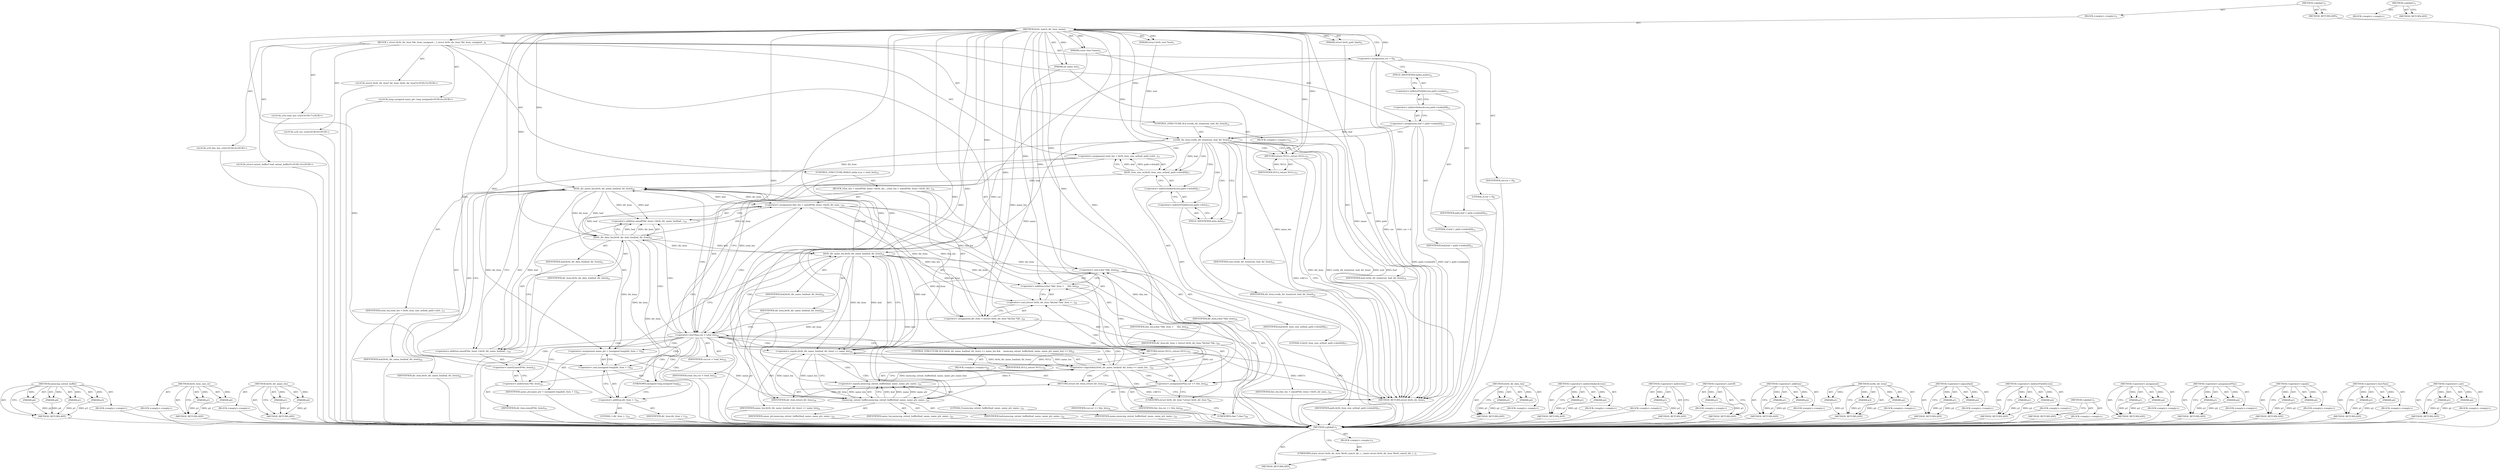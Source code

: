 digraph "&lt;global&gt;" {
vulnerable_205 [label=<(METHOD,memcmp_extent_buffer)>];
vulnerable_206 [label=<(PARAM,p1)>];
vulnerable_207 [label=<(PARAM,p2)>];
vulnerable_208 [label=<(PARAM,p3)>];
vulnerable_209 [label=<(PARAM,p4)>];
vulnerable_210 [label=<(BLOCK,&lt;empty&gt;,&lt;empty&gt;)>];
vulnerable_211 [label=<(METHOD_RETURN,ANY)>];
vulnerable_157 [label=<(METHOD,btrfs_item_size_nr)>];
vulnerable_158 [label=<(PARAM,p1)>];
vulnerable_159 [label=<(PARAM,p2)>];
vulnerable_160 [label=<(BLOCK,&lt;empty&gt;,&lt;empty&gt;)>];
vulnerable_161 [label=<(METHOD_RETURN,ANY)>];
vulnerable_180 [label=<(METHOD,btrfs_dir_name_len)>];
vulnerable_181 [label=<(PARAM,p1)>];
vulnerable_182 [label=<(PARAM,p2)>];
vulnerable_183 [label=<(BLOCK,&lt;empty&gt;,&lt;empty&gt;)>];
vulnerable_184 [label=<(METHOD_RETURN,ANY)>];
vulnerable_6 [label=<(METHOD,&lt;global&gt;)<SUB>1</SUB>>];
vulnerable_7 [label=<(BLOCK,&lt;empty&gt;,&lt;empty&gt;)<SUB>1</SUB>>];
vulnerable_8 [label=<(METHOD,btrfs_match_dir_item_name)<SUB>1</SUB>>];
vulnerable_9 [label=<(PARAM,struct btrfs_root *root)<SUB>1</SUB>>];
vulnerable_10 [label=<(PARAM,struct btrfs_path *path)<SUB>2</SUB>>];
vulnerable_11 [label=<(PARAM,const char *name)<SUB>3</SUB>>];
vulnerable_12 [label=<(PARAM,int name_len)<SUB>3</SUB>>];
vulnerable_13 [label=<(BLOCK,{
 	struct btrfs_dir_item *dir_item;
 	unsigned...,{
 	struct btrfs_dir_item *dir_item;
 	unsigned...)<SUB>4</SUB>>];
vulnerable_14 [label="<(LOCAL,struct btrfs_dir_item* dir_item: btrfs_dir_item*)<SUB>5</SUB>>"];
vulnerable_15 [label="<(LOCAL,long unsigned name_ptr: long unsigned)<SUB>6</SUB>>"];
vulnerable_16 [label="<(LOCAL,u32 total_len: u32)<SUB>7</SUB>>"];
vulnerable_17 [label="<(LOCAL,u32 cur: u32)<SUB>8</SUB>>"];
vulnerable_18 [label=<(&lt;operator&gt;.assignment,cur = 0)<SUB>8</SUB>>];
vulnerable_19 [label=<(IDENTIFIER,cur,cur = 0)<SUB>8</SUB>>];
vulnerable_20 [label=<(LITERAL,0,cur = 0)<SUB>8</SUB>>];
vulnerable_21 [label="<(LOCAL,u32 this_len: u32)<SUB>9</SUB>>"];
vulnerable_22 [label="<(LOCAL,struct extent_buffer* leaf: extent_buffer*)<SUB>10</SUB>>"];
vulnerable_23 [label=<(&lt;operator&gt;.assignment,leaf = path-&gt;nodes[0])<SUB>12</SUB>>];
vulnerable_24 [label=<(IDENTIFIER,leaf,leaf = path-&gt;nodes[0])<SUB>12</SUB>>];
vulnerable_25 [label=<(&lt;operator&gt;.indirectIndexAccess,path-&gt;nodes[0])<SUB>12</SUB>>];
vulnerable_26 [label=<(&lt;operator&gt;.indirectFieldAccess,path-&gt;nodes)<SUB>12</SUB>>];
vulnerable_27 [label=<(IDENTIFIER,path,leaf = path-&gt;nodes[0])<SUB>12</SUB>>];
vulnerable_28 [label=<(FIELD_IDENTIFIER,nodes,nodes)<SUB>12</SUB>>];
vulnerable_29 [label=<(LITERAL,0,leaf = path-&gt;nodes[0])<SUB>12</SUB>>];
vulnerable_30 [label=<(CONTROL_STRUCTURE,IF,if (verify_dir_item(root, leaf, dir_item)))<SUB>14</SUB>>];
vulnerable_31 [label=<(verify_dir_item,verify_dir_item(root, leaf, dir_item))<SUB>14</SUB>>];
vulnerable_32 [label=<(IDENTIFIER,root,verify_dir_item(root, leaf, dir_item))<SUB>14</SUB>>];
vulnerable_33 [label=<(IDENTIFIER,leaf,verify_dir_item(root, leaf, dir_item))<SUB>14</SUB>>];
vulnerable_34 [label=<(IDENTIFIER,dir_item,verify_dir_item(root, leaf, dir_item))<SUB>14</SUB>>];
vulnerable_35 [label=<(BLOCK,&lt;empty&gt;,&lt;empty&gt;)<SUB>15</SUB>>];
vulnerable_36 [label=<(RETURN,return NULL;,return NULL;)<SUB>15</SUB>>];
vulnerable_37 [label=<(IDENTIFIER,NULL,return NULL;)<SUB>15</SUB>>];
vulnerable_38 [label=<(&lt;operator&gt;.assignment,total_len = btrfs_item_size_nr(leaf, path-&gt;slot...)<SUB>17</SUB>>];
vulnerable_39 [label=<(IDENTIFIER,total_len,total_len = btrfs_item_size_nr(leaf, path-&gt;slot...)<SUB>17</SUB>>];
vulnerable_40 [label=<(btrfs_item_size_nr,btrfs_item_size_nr(leaf, path-&gt;slots[0]))<SUB>17</SUB>>];
vulnerable_41 [label=<(IDENTIFIER,leaf,btrfs_item_size_nr(leaf, path-&gt;slots[0]))<SUB>17</SUB>>];
vulnerable_42 [label=<(&lt;operator&gt;.indirectIndexAccess,path-&gt;slots[0])<SUB>17</SUB>>];
vulnerable_43 [label=<(&lt;operator&gt;.indirectFieldAccess,path-&gt;slots)<SUB>17</SUB>>];
vulnerable_44 [label=<(IDENTIFIER,path,btrfs_item_size_nr(leaf, path-&gt;slots[0]))<SUB>17</SUB>>];
vulnerable_45 [label=<(FIELD_IDENTIFIER,slots,slots)<SUB>17</SUB>>];
vulnerable_46 [label=<(LITERAL,0,btrfs_item_size_nr(leaf, path-&gt;slots[0]))<SUB>17</SUB>>];
vulnerable_47 [label=<(CONTROL_STRUCTURE,WHILE,while (cur &lt; total_len))<SUB>18</SUB>>];
vulnerable_48 [label=<(&lt;operator&gt;.lessThan,cur &lt; total_len)<SUB>18</SUB>>];
vulnerable_49 [label=<(IDENTIFIER,cur,cur &lt; total_len)<SUB>18</SUB>>];
vulnerable_50 [label=<(IDENTIFIER,total_len,cur &lt; total_len)<SUB>18</SUB>>];
vulnerable_51 [label=<(BLOCK,{
		this_len = sizeof(*dir_item) +
			btrfs_dir...,{
		this_len = sizeof(*dir_item) +
			btrfs_dir...)<SUB>18</SUB>>];
vulnerable_52 [label=<(&lt;operator&gt;.assignment,this_len = sizeof(*dir_item) +
			btrfs_dir_nam...)<SUB>19</SUB>>];
vulnerable_53 [label=<(IDENTIFIER,this_len,this_len = sizeof(*dir_item) +
			btrfs_dir_nam...)<SUB>19</SUB>>];
vulnerable_54 [label=<(&lt;operator&gt;.addition,sizeof(*dir_item) +
			btrfs_dir_name_len(leaf,...)<SUB>19</SUB>>];
vulnerable_55 [label=<(&lt;operator&gt;.addition,sizeof(*dir_item) +
			btrfs_dir_name_len(leaf,...)<SUB>19</SUB>>];
vulnerable_56 [label=<(&lt;operator&gt;.sizeOf,sizeof(*dir_item))<SUB>19</SUB>>];
vulnerable_57 [label=<(&lt;operator&gt;.indirection,*dir_item)<SUB>19</SUB>>];
vulnerable_58 [label=<(IDENTIFIER,dir_item,sizeof(*dir_item))<SUB>19</SUB>>];
vulnerable_59 [label=<(btrfs_dir_name_len,btrfs_dir_name_len(leaf, dir_item))<SUB>20</SUB>>];
vulnerable_60 [label=<(IDENTIFIER,leaf,btrfs_dir_name_len(leaf, dir_item))<SUB>20</SUB>>];
vulnerable_61 [label=<(IDENTIFIER,dir_item,btrfs_dir_name_len(leaf, dir_item))<SUB>20</SUB>>];
vulnerable_62 [label=<(btrfs_dir_data_len,btrfs_dir_data_len(leaf, dir_item))<SUB>21</SUB>>];
vulnerable_63 [label=<(IDENTIFIER,leaf,btrfs_dir_data_len(leaf, dir_item))<SUB>21</SUB>>];
vulnerable_64 [label=<(IDENTIFIER,dir_item,btrfs_dir_data_len(leaf, dir_item))<SUB>21</SUB>>];
vulnerable_65 [label=<(&lt;operator&gt;.assignment,name_ptr = (unsigned long)(dir_item + 1))<SUB>22</SUB>>];
vulnerable_66 [label=<(IDENTIFIER,name_ptr,name_ptr = (unsigned long)(dir_item + 1))<SUB>22</SUB>>];
vulnerable_67 [label=<(&lt;operator&gt;.cast,(unsigned long)(dir_item + 1))<SUB>22</SUB>>];
vulnerable_68 [label=<(UNKNOWN,unsigned long,unsigned long)<SUB>22</SUB>>];
vulnerable_69 [label=<(&lt;operator&gt;.addition,dir_item + 1)<SUB>22</SUB>>];
vulnerable_70 [label=<(IDENTIFIER,dir_item,dir_item + 1)<SUB>22</SUB>>];
vulnerable_71 [label=<(LITERAL,1,dir_item + 1)<SUB>22</SUB>>];
vulnerable_72 [label=<(CONTROL_STRUCTURE,IF,if (btrfs_dir_name_len(leaf, dir_item) == name_len &amp;&amp;
		    memcmp_extent_buffer(leaf, name, name_ptr, name_len) == 0))<SUB>24</SUB>>];
vulnerable_73 [label=<(&lt;operator&gt;.logicalAnd,btrfs_dir_name_len(leaf, dir_item) == name_len ...)<SUB>24</SUB>>];
vulnerable_74 [label=<(&lt;operator&gt;.equals,btrfs_dir_name_len(leaf, dir_item) == name_len)<SUB>24</SUB>>];
vulnerable_75 [label=<(btrfs_dir_name_len,btrfs_dir_name_len(leaf, dir_item))<SUB>24</SUB>>];
vulnerable_76 [label=<(IDENTIFIER,leaf,btrfs_dir_name_len(leaf, dir_item))<SUB>24</SUB>>];
vulnerable_77 [label=<(IDENTIFIER,dir_item,btrfs_dir_name_len(leaf, dir_item))<SUB>24</SUB>>];
vulnerable_78 [label=<(IDENTIFIER,name_len,btrfs_dir_name_len(leaf, dir_item) == name_len)<SUB>24</SUB>>];
vulnerable_79 [label=<(&lt;operator&gt;.equals,memcmp_extent_buffer(leaf, name, name_ptr, name...)<SUB>25</SUB>>];
vulnerable_80 [label=<(memcmp_extent_buffer,memcmp_extent_buffer(leaf, name, name_ptr, name...)<SUB>25</SUB>>];
vulnerable_81 [label=<(IDENTIFIER,leaf,memcmp_extent_buffer(leaf, name, name_ptr, name...)<SUB>25</SUB>>];
vulnerable_82 [label=<(IDENTIFIER,name,memcmp_extent_buffer(leaf, name, name_ptr, name...)<SUB>25</SUB>>];
vulnerable_83 [label=<(IDENTIFIER,name_ptr,memcmp_extent_buffer(leaf, name, name_ptr, name...)<SUB>25</SUB>>];
vulnerable_84 [label=<(IDENTIFIER,name_len,memcmp_extent_buffer(leaf, name, name_ptr, name...)<SUB>25</SUB>>];
vulnerable_85 [label=<(LITERAL,0,memcmp_extent_buffer(leaf, name, name_ptr, name...)<SUB>25</SUB>>];
vulnerable_86 [label=<(BLOCK,&lt;empty&gt;,&lt;empty&gt;)<SUB>26</SUB>>];
vulnerable_87 [label=<(RETURN,return dir_item;,return dir_item;)<SUB>26</SUB>>];
vulnerable_88 [label=<(IDENTIFIER,dir_item,return dir_item;)<SUB>26</SUB>>];
vulnerable_89 [label=<(&lt;operator&gt;.assignmentPlus,cur += this_len)<SUB>28</SUB>>];
vulnerable_90 [label=<(IDENTIFIER,cur,cur += this_len)<SUB>28</SUB>>];
vulnerable_91 [label=<(IDENTIFIER,this_len,cur += this_len)<SUB>28</SUB>>];
vulnerable_92 [label=<(&lt;operator&gt;.assignment,dir_item = (struct btrfs_dir_item *)((char *)di...)<SUB>29</SUB>>];
vulnerable_93 [label=<(IDENTIFIER,dir_item,dir_item = (struct btrfs_dir_item *)((char *)di...)<SUB>29</SUB>>];
vulnerable_94 [label=<(&lt;operator&gt;.cast,(struct btrfs_dir_item *)((char *)dir_item +
		...)<SUB>29</SUB>>];
vulnerable_95 [label=<(UNKNOWN,struct btrfs_dir_item *,struct btrfs_dir_item *)<SUB>29</SUB>>];
vulnerable_96 [label=<(&lt;operator&gt;.addition,(char *)dir_item +
						     this_len)<SUB>29</SUB>>];
vulnerable_97 [label=<(&lt;operator&gt;.cast,(char *)dir_item)<SUB>29</SUB>>];
vulnerable_98 [label=<(UNKNOWN,char *,char *)<SUB>29</SUB>>];
vulnerable_99 [label=<(IDENTIFIER,dir_item,(char *)dir_item)<SUB>29</SUB>>];
vulnerable_100 [label=<(IDENTIFIER,this_len,(char *)dir_item +
						     this_len)<SUB>30</SUB>>];
vulnerable_101 [label=<(RETURN,return NULL;,return NULL;)<SUB>32</SUB>>];
vulnerable_102 [label=<(IDENTIFIER,NULL,return NULL;)<SUB>32</SUB>>];
vulnerable_103 [label=<(METHOD_RETURN,struct btrfs_dir_item)<SUB>1</SUB>>];
vulnerable_105 [label=<(METHOD_RETURN,ANY)<SUB>1</SUB>>];
vulnerable_185 [label=<(METHOD,btrfs_dir_data_len)>];
vulnerable_186 [label=<(PARAM,p1)>];
vulnerable_187 [label=<(PARAM,p2)>];
vulnerable_188 [label=<(BLOCK,&lt;empty&gt;,&lt;empty&gt;)>];
vulnerable_189 [label=<(METHOD_RETURN,ANY)>];
vulnerable_141 [label=<(METHOD,&lt;operator&gt;.indirectIndexAccess)>];
vulnerable_142 [label=<(PARAM,p1)>];
vulnerable_143 [label=<(PARAM,p2)>];
vulnerable_144 [label=<(BLOCK,&lt;empty&gt;,&lt;empty&gt;)>];
vulnerable_145 [label=<(METHOD_RETURN,ANY)>];
vulnerable_176 [label=<(METHOD,&lt;operator&gt;.indirection)>];
vulnerable_177 [label=<(PARAM,p1)>];
vulnerable_178 [label=<(BLOCK,&lt;empty&gt;,&lt;empty&gt;)>];
vulnerable_179 [label=<(METHOD_RETURN,ANY)>];
vulnerable_172 [label=<(METHOD,&lt;operator&gt;.sizeOf)>];
vulnerable_173 [label=<(PARAM,p1)>];
vulnerable_174 [label=<(BLOCK,&lt;empty&gt;,&lt;empty&gt;)>];
vulnerable_175 [label=<(METHOD_RETURN,ANY)>];
vulnerable_167 [label=<(METHOD,&lt;operator&gt;.addition)>];
vulnerable_168 [label=<(PARAM,p1)>];
vulnerable_169 [label=<(PARAM,p2)>];
vulnerable_170 [label=<(BLOCK,&lt;empty&gt;,&lt;empty&gt;)>];
vulnerable_171 [label=<(METHOD_RETURN,ANY)>];
vulnerable_151 [label=<(METHOD,verify_dir_item)>];
vulnerable_152 [label=<(PARAM,p1)>];
vulnerable_153 [label=<(PARAM,p2)>];
vulnerable_154 [label=<(PARAM,p3)>];
vulnerable_155 [label=<(BLOCK,&lt;empty&gt;,&lt;empty&gt;)>];
vulnerable_156 [label=<(METHOD_RETURN,ANY)>];
vulnerable_195 [label=<(METHOD,&lt;operator&gt;.logicalAnd)>];
vulnerable_196 [label=<(PARAM,p1)>];
vulnerable_197 [label=<(PARAM,p2)>];
vulnerable_198 [label=<(BLOCK,&lt;empty&gt;,&lt;empty&gt;)>];
vulnerable_199 [label=<(METHOD_RETURN,ANY)>];
vulnerable_146 [label=<(METHOD,&lt;operator&gt;.indirectFieldAccess)>];
vulnerable_147 [label=<(PARAM,p1)>];
vulnerable_148 [label=<(PARAM,p2)>];
vulnerable_149 [label=<(BLOCK,&lt;empty&gt;,&lt;empty&gt;)>];
vulnerable_150 [label=<(METHOD_RETURN,ANY)>];
vulnerable_136 [label=<(METHOD,&lt;operator&gt;.assignment)>];
vulnerable_137 [label=<(PARAM,p1)>];
vulnerable_138 [label=<(PARAM,p2)>];
vulnerable_139 [label=<(BLOCK,&lt;empty&gt;,&lt;empty&gt;)>];
vulnerable_140 [label=<(METHOD_RETURN,ANY)>];
vulnerable_130 [label=<(METHOD,&lt;global&gt;)<SUB>1</SUB>>];
vulnerable_131 [label=<(BLOCK,&lt;empty&gt;,&lt;empty&gt;)>];
vulnerable_132 [label=<(METHOD_RETURN,ANY)>];
vulnerable_212 [label=<(METHOD,&lt;operator&gt;.assignmentPlus)>];
vulnerable_213 [label=<(PARAM,p1)>];
vulnerable_214 [label=<(PARAM,p2)>];
vulnerable_215 [label=<(BLOCK,&lt;empty&gt;,&lt;empty&gt;)>];
vulnerable_216 [label=<(METHOD_RETURN,ANY)>];
vulnerable_200 [label=<(METHOD,&lt;operator&gt;.equals)>];
vulnerable_201 [label=<(PARAM,p1)>];
vulnerable_202 [label=<(PARAM,p2)>];
vulnerable_203 [label=<(BLOCK,&lt;empty&gt;,&lt;empty&gt;)>];
vulnerable_204 [label=<(METHOD_RETURN,ANY)>];
vulnerable_162 [label=<(METHOD,&lt;operator&gt;.lessThan)>];
vulnerable_163 [label=<(PARAM,p1)>];
vulnerable_164 [label=<(PARAM,p2)>];
vulnerable_165 [label=<(BLOCK,&lt;empty&gt;,&lt;empty&gt;)>];
vulnerable_166 [label=<(METHOD_RETURN,ANY)>];
vulnerable_190 [label=<(METHOD,&lt;operator&gt;.cast)>];
vulnerable_191 [label=<(PARAM,p1)>];
vulnerable_192 [label=<(PARAM,p2)>];
vulnerable_193 [label=<(BLOCK,&lt;empty&gt;,&lt;empty&gt;)>];
vulnerable_194 [label=<(METHOD_RETURN,ANY)>];
fixed_6 [label=<(METHOD,&lt;global&gt;)<SUB>1</SUB>>];
fixed_7 [label=<(BLOCK,&lt;empty&gt;,&lt;empty&gt;)<SUB>1</SUB>>];
fixed_8 [label=<(UNKNOWN,static struct btrfs_dir_item *btrfs_match_dir_i...,static struct btrfs_dir_item *btrfs_match_dir_i...)<SUB>1</SUB>>];
fixed_9 [label=<(METHOD_RETURN,ANY)<SUB>1</SUB>>];
fixed_14 [label=<(METHOD,&lt;global&gt;)<SUB>1</SUB>>];
fixed_15 [label=<(BLOCK,&lt;empty&gt;,&lt;empty&gt;)>];
fixed_16 [label=<(METHOD_RETURN,ANY)>];
vulnerable_205 -> vulnerable_206  [key=0, label="AST: "];
vulnerable_205 -> vulnerable_206  [key=1, label="DDG: "];
vulnerable_205 -> vulnerable_210  [key=0, label="AST: "];
vulnerable_205 -> vulnerable_207  [key=0, label="AST: "];
vulnerable_205 -> vulnerable_207  [key=1, label="DDG: "];
vulnerable_205 -> vulnerable_211  [key=0, label="AST: "];
vulnerable_205 -> vulnerable_211  [key=1, label="CFG: "];
vulnerable_205 -> vulnerable_208  [key=0, label="AST: "];
vulnerable_205 -> vulnerable_208  [key=1, label="DDG: "];
vulnerable_205 -> vulnerable_209  [key=0, label="AST: "];
vulnerable_205 -> vulnerable_209  [key=1, label="DDG: "];
vulnerable_206 -> vulnerable_211  [key=0, label="DDG: p1"];
vulnerable_207 -> vulnerable_211  [key=0, label="DDG: p2"];
vulnerable_208 -> vulnerable_211  [key=0, label="DDG: p3"];
vulnerable_209 -> vulnerable_211  [key=0, label="DDG: p4"];
vulnerable_210 -> fixed_6  [key=0];
vulnerable_211 -> fixed_6  [key=0];
vulnerable_157 -> vulnerable_158  [key=0, label="AST: "];
vulnerable_157 -> vulnerable_158  [key=1, label="DDG: "];
vulnerable_157 -> vulnerable_160  [key=0, label="AST: "];
vulnerable_157 -> vulnerable_159  [key=0, label="AST: "];
vulnerable_157 -> vulnerable_159  [key=1, label="DDG: "];
vulnerable_157 -> vulnerable_161  [key=0, label="AST: "];
vulnerable_157 -> vulnerable_161  [key=1, label="CFG: "];
vulnerable_158 -> vulnerable_161  [key=0, label="DDG: p1"];
vulnerable_159 -> vulnerable_161  [key=0, label="DDG: p2"];
vulnerable_160 -> fixed_6  [key=0];
vulnerable_161 -> fixed_6  [key=0];
vulnerable_180 -> vulnerable_181  [key=0, label="AST: "];
vulnerable_180 -> vulnerable_181  [key=1, label="DDG: "];
vulnerable_180 -> vulnerable_183  [key=0, label="AST: "];
vulnerable_180 -> vulnerable_182  [key=0, label="AST: "];
vulnerable_180 -> vulnerable_182  [key=1, label="DDG: "];
vulnerable_180 -> vulnerable_184  [key=0, label="AST: "];
vulnerable_180 -> vulnerable_184  [key=1, label="CFG: "];
vulnerable_181 -> vulnerable_184  [key=0, label="DDG: p1"];
vulnerable_182 -> vulnerable_184  [key=0, label="DDG: p2"];
vulnerable_183 -> fixed_6  [key=0];
vulnerable_184 -> fixed_6  [key=0];
vulnerable_6 -> vulnerable_7  [key=0, label="AST: "];
vulnerable_6 -> vulnerable_105  [key=0, label="AST: "];
vulnerable_6 -> vulnerable_105  [key=1, label="CFG: "];
vulnerable_7 -> vulnerable_8  [key=0, label="AST: "];
vulnerable_8 -> vulnerable_9  [key=0, label="AST: "];
vulnerable_8 -> vulnerable_9  [key=1, label="DDG: "];
vulnerable_8 -> vulnerable_10  [key=0, label="AST: "];
vulnerable_8 -> vulnerable_10  [key=1, label="DDG: "];
vulnerable_8 -> vulnerable_11  [key=0, label="AST: "];
vulnerable_8 -> vulnerable_11  [key=1, label="DDG: "];
vulnerable_8 -> vulnerable_12  [key=0, label="AST: "];
vulnerable_8 -> vulnerable_12  [key=1, label="DDG: "];
vulnerable_8 -> vulnerable_13  [key=0, label="AST: "];
vulnerable_8 -> vulnerable_103  [key=0, label="AST: "];
vulnerable_8 -> vulnerable_18  [key=0, label="CFG: "];
vulnerable_8 -> vulnerable_18  [key=1, label="DDG: "];
vulnerable_8 -> vulnerable_101  [key=0, label="DDG: "];
vulnerable_8 -> vulnerable_102  [key=0, label="DDG: "];
vulnerable_8 -> vulnerable_31  [key=0, label="DDG: "];
vulnerable_8 -> vulnerable_36  [key=0, label="DDG: "];
vulnerable_8 -> vulnerable_40  [key=0, label="DDG: "];
vulnerable_8 -> vulnerable_48  [key=0, label="DDG: "];
vulnerable_8 -> vulnerable_65  [key=0, label="DDG: "];
vulnerable_8 -> vulnerable_89  [key=0, label="DDG: "];
vulnerable_8 -> vulnerable_92  [key=0, label="DDG: "];
vulnerable_8 -> vulnerable_37  [key=0, label="DDG: "];
vulnerable_8 -> vulnerable_67  [key=0, label="DDG: "];
vulnerable_8 -> vulnerable_94  [key=0, label="DDG: "];
vulnerable_8 -> vulnerable_62  [key=0, label="DDG: "];
vulnerable_8 -> vulnerable_69  [key=0, label="DDG: "];
vulnerable_8 -> vulnerable_74  [key=0, label="DDG: "];
vulnerable_8 -> vulnerable_79  [key=0, label="DDG: "];
vulnerable_8 -> vulnerable_88  [key=0, label="DDG: "];
vulnerable_8 -> vulnerable_96  [key=0, label="DDG: "];
vulnerable_8 -> vulnerable_59  [key=0, label="DDG: "];
vulnerable_8 -> vulnerable_75  [key=0, label="DDG: "];
vulnerable_8 -> vulnerable_80  [key=0, label="DDG: "];
vulnerable_8 -> vulnerable_97  [key=0, label="DDG: "];
vulnerable_9 -> vulnerable_31  [key=0, label="DDG: root"];
vulnerable_10 -> vulnerable_103  [key=0, label="DDG: path"];
vulnerable_11 -> vulnerable_103  [key=0, label="DDG: name"];
vulnerable_11 -> vulnerable_80  [key=0, label="DDG: name"];
vulnerable_12 -> vulnerable_103  [key=0, label="DDG: name_len"];
vulnerable_12 -> vulnerable_74  [key=0, label="DDG: name_len"];
vulnerable_13 -> vulnerable_14  [key=0, label="AST: "];
vulnerable_13 -> vulnerable_15  [key=0, label="AST: "];
vulnerable_13 -> vulnerable_16  [key=0, label="AST: "];
vulnerable_13 -> vulnerable_17  [key=0, label="AST: "];
vulnerable_13 -> vulnerable_18  [key=0, label="AST: "];
vulnerable_13 -> vulnerable_21  [key=0, label="AST: "];
vulnerable_13 -> vulnerable_22  [key=0, label="AST: "];
vulnerable_13 -> vulnerable_23  [key=0, label="AST: "];
vulnerable_13 -> vulnerable_30  [key=0, label="AST: "];
vulnerable_13 -> vulnerable_38  [key=0, label="AST: "];
vulnerable_13 -> vulnerable_47  [key=0, label="AST: "];
vulnerable_13 -> vulnerable_101  [key=0, label="AST: "];
vulnerable_14 -> fixed_6  [key=0];
vulnerable_15 -> fixed_6  [key=0];
vulnerable_16 -> fixed_6  [key=0];
vulnerable_17 -> fixed_6  [key=0];
vulnerable_18 -> vulnerable_19  [key=0, label="AST: "];
vulnerable_18 -> vulnerable_20  [key=0, label="AST: "];
vulnerable_18 -> vulnerable_28  [key=0, label="CFG: "];
vulnerable_18 -> vulnerable_103  [key=0, label="DDG: cur"];
vulnerable_18 -> vulnerable_103  [key=1, label="DDG: cur = 0"];
vulnerable_18 -> vulnerable_48  [key=0, label="DDG: cur"];
vulnerable_19 -> fixed_6  [key=0];
vulnerable_20 -> fixed_6  [key=0];
vulnerable_21 -> fixed_6  [key=0];
vulnerable_22 -> fixed_6  [key=0];
vulnerable_23 -> vulnerable_24  [key=0, label="AST: "];
vulnerable_23 -> vulnerable_25  [key=0, label="AST: "];
vulnerable_23 -> vulnerable_31  [key=0, label="CFG: "];
vulnerable_23 -> vulnerable_31  [key=1, label="DDG: leaf"];
vulnerable_23 -> vulnerable_103  [key=0, label="DDG: path-&gt;nodes[0]"];
vulnerable_23 -> vulnerable_103  [key=1, label="DDG: leaf = path-&gt;nodes[0]"];
vulnerable_24 -> fixed_6  [key=0];
vulnerable_25 -> vulnerable_26  [key=0, label="AST: "];
vulnerable_25 -> vulnerable_29  [key=0, label="AST: "];
vulnerable_25 -> vulnerable_23  [key=0, label="CFG: "];
vulnerable_26 -> vulnerable_27  [key=0, label="AST: "];
vulnerable_26 -> vulnerable_28  [key=0, label="AST: "];
vulnerable_26 -> vulnerable_25  [key=0, label="CFG: "];
vulnerable_27 -> fixed_6  [key=0];
vulnerable_28 -> vulnerable_26  [key=0, label="CFG: "];
vulnerable_29 -> fixed_6  [key=0];
vulnerable_30 -> vulnerable_31  [key=0, label="AST: "];
vulnerable_30 -> vulnerable_35  [key=0, label="AST: "];
vulnerable_31 -> vulnerable_32  [key=0, label="AST: "];
vulnerable_31 -> vulnerable_33  [key=0, label="AST: "];
vulnerable_31 -> vulnerable_34  [key=0, label="AST: "];
vulnerable_31 -> vulnerable_36  [key=0, label="CFG: "];
vulnerable_31 -> vulnerable_36  [key=1, label="CDG: "];
vulnerable_31 -> vulnerable_45  [key=0, label="CFG: "];
vulnerable_31 -> vulnerable_45  [key=1, label="CDG: "];
vulnerable_31 -> vulnerable_103  [key=0, label="DDG: root"];
vulnerable_31 -> vulnerable_103  [key=1, label="DDG: leaf"];
vulnerable_31 -> vulnerable_103  [key=2, label="DDG: dir_item"];
vulnerable_31 -> vulnerable_103  [key=3, label="DDG: verify_dir_item(root, leaf, dir_item)"];
vulnerable_31 -> vulnerable_40  [key=0, label="DDG: leaf"];
vulnerable_31 -> vulnerable_40  [key=1, label="CDG: "];
vulnerable_31 -> vulnerable_59  [key=0, label="DDG: dir_item"];
vulnerable_31 -> vulnerable_48  [key=0, label="CDG: "];
vulnerable_31 -> vulnerable_42  [key=0, label="CDG: "];
vulnerable_31 -> vulnerable_38  [key=0, label="CDG: "];
vulnerable_31 -> vulnerable_43  [key=0, label="CDG: "];
vulnerable_32 -> fixed_6  [key=0];
vulnerable_33 -> fixed_6  [key=0];
vulnerable_34 -> fixed_6  [key=0];
vulnerable_35 -> vulnerable_36  [key=0, label="AST: "];
vulnerable_36 -> vulnerable_37  [key=0, label="AST: "];
vulnerable_36 -> vulnerable_103  [key=0, label="CFG: "];
vulnerable_36 -> vulnerable_103  [key=1, label="DDG: &lt;RET&gt;"];
vulnerable_37 -> vulnerable_36  [key=0, label="DDG: NULL"];
vulnerable_38 -> vulnerable_39  [key=0, label="AST: "];
vulnerable_38 -> vulnerable_40  [key=0, label="AST: "];
vulnerable_38 -> vulnerable_48  [key=0, label="CFG: "];
vulnerable_38 -> vulnerable_48  [key=1, label="DDG: total_len"];
vulnerable_39 -> fixed_6  [key=0];
vulnerable_40 -> vulnerable_41  [key=0, label="AST: "];
vulnerable_40 -> vulnerable_42  [key=0, label="AST: "];
vulnerable_40 -> vulnerable_38  [key=0, label="CFG: "];
vulnerable_40 -> vulnerable_38  [key=1, label="DDG: leaf"];
vulnerable_40 -> vulnerable_38  [key=2, label="DDG: path-&gt;slots[0]"];
vulnerable_40 -> vulnerable_59  [key=0, label="DDG: leaf"];
vulnerable_41 -> fixed_6  [key=0];
vulnerable_42 -> vulnerable_43  [key=0, label="AST: "];
vulnerable_42 -> vulnerable_46  [key=0, label="AST: "];
vulnerable_42 -> vulnerable_40  [key=0, label="CFG: "];
vulnerable_43 -> vulnerable_44  [key=0, label="AST: "];
vulnerable_43 -> vulnerable_45  [key=0, label="AST: "];
vulnerable_43 -> vulnerable_42  [key=0, label="CFG: "];
vulnerable_44 -> fixed_6  [key=0];
vulnerable_45 -> vulnerable_43  [key=0, label="CFG: "];
vulnerable_46 -> fixed_6  [key=0];
vulnerable_47 -> vulnerable_48  [key=0, label="AST: "];
vulnerable_47 -> vulnerable_51  [key=0, label="AST: "];
vulnerable_48 -> vulnerable_49  [key=0, label="AST: "];
vulnerable_48 -> vulnerable_50  [key=0, label="AST: "];
vulnerable_48 -> vulnerable_57  [key=0, label="CFG: "];
vulnerable_48 -> vulnerable_57  [key=1, label="CDG: "];
vulnerable_48 -> vulnerable_101  [key=0, label="CFG: "];
vulnerable_48 -> vulnerable_101  [key=1, label="CDG: "];
vulnerable_48 -> vulnerable_89  [key=0, label="DDG: cur"];
vulnerable_48 -> vulnerable_68  [key=0, label="CDG: "];
vulnerable_48 -> vulnerable_73  [key=0, label="CDG: "];
vulnerable_48 -> vulnerable_75  [key=0, label="CDG: "];
vulnerable_48 -> vulnerable_52  [key=0, label="CDG: "];
vulnerable_48 -> vulnerable_56  [key=0, label="CDG: "];
vulnerable_48 -> vulnerable_69  [key=0, label="CDG: "];
vulnerable_48 -> vulnerable_67  [key=0, label="CDG: "];
vulnerable_48 -> vulnerable_74  [key=0, label="CDG: "];
vulnerable_48 -> vulnerable_65  [key=0, label="CDG: "];
vulnerable_48 -> vulnerable_59  [key=0, label="CDG: "];
vulnerable_48 -> vulnerable_54  [key=0, label="CDG: "];
vulnerable_48 -> vulnerable_55  [key=0, label="CDG: "];
vulnerable_48 -> vulnerable_62  [key=0, label="CDG: "];
vulnerable_49 -> fixed_6  [key=0];
vulnerable_50 -> fixed_6  [key=0];
vulnerable_51 -> vulnerable_52  [key=0, label="AST: "];
vulnerable_51 -> vulnerable_65  [key=0, label="AST: "];
vulnerable_51 -> vulnerable_72  [key=0, label="AST: "];
vulnerable_51 -> vulnerable_89  [key=0, label="AST: "];
vulnerable_51 -> vulnerable_92  [key=0, label="AST: "];
vulnerable_52 -> vulnerable_53  [key=0, label="AST: "];
vulnerable_52 -> vulnerable_54  [key=0, label="AST: "];
vulnerable_52 -> vulnerable_68  [key=0, label="CFG: "];
vulnerable_52 -> vulnerable_89  [key=0, label="DDG: this_len"];
vulnerable_52 -> vulnerable_92  [key=0, label="DDG: this_len"];
vulnerable_52 -> vulnerable_94  [key=0, label="DDG: this_len"];
vulnerable_52 -> vulnerable_96  [key=0, label="DDG: this_len"];
vulnerable_53 -> fixed_6  [key=0];
vulnerable_54 -> vulnerable_55  [key=0, label="AST: "];
vulnerable_54 -> vulnerable_62  [key=0, label="AST: "];
vulnerable_54 -> vulnerable_52  [key=0, label="CFG: "];
vulnerable_55 -> vulnerable_56  [key=0, label="AST: "];
vulnerable_55 -> vulnerable_59  [key=0, label="AST: "];
vulnerable_55 -> vulnerable_62  [key=0, label="CFG: "];
vulnerable_56 -> vulnerable_57  [key=0, label="AST: "];
vulnerable_56 -> vulnerable_59  [key=0, label="CFG: "];
vulnerable_57 -> vulnerable_58  [key=0, label="AST: "];
vulnerable_57 -> vulnerable_56  [key=0, label="CFG: "];
vulnerable_58 -> fixed_6  [key=0];
vulnerable_59 -> vulnerable_60  [key=0, label="AST: "];
vulnerable_59 -> vulnerable_61  [key=0, label="AST: "];
vulnerable_59 -> vulnerable_55  [key=0, label="CFG: "];
vulnerable_59 -> vulnerable_55  [key=1, label="DDG: leaf"];
vulnerable_59 -> vulnerable_55  [key=2, label="DDG: dir_item"];
vulnerable_59 -> vulnerable_52  [key=0, label="DDG: leaf"];
vulnerable_59 -> vulnerable_52  [key=1, label="DDG: dir_item"];
vulnerable_59 -> vulnerable_54  [key=0, label="DDG: leaf"];
vulnerable_59 -> vulnerable_54  [key=1, label="DDG: dir_item"];
vulnerable_59 -> vulnerable_62  [key=0, label="DDG: leaf"];
vulnerable_59 -> vulnerable_62  [key=1, label="DDG: dir_item"];
vulnerable_60 -> fixed_6  [key=0];
vulnerable_61 -> fixed_6  [key=0];
vulnerable_62 -> vulnerable_63  [key=0, label="AST: "];
vulnerable_62 -> vulnerable_64  [key=0, label="AST: "];
vulnerable_62 -> vulnerable_54  [key=0, label="CFG: "];
vulnerable_62 -> vulnerable_54  [key=1, label="DDG: leaf"];
vulnerable_62 -> vulnerable_54  [key=2, label="DDG: dir_item"];
vulnerable_62 -> vulnerable_52  [key=0, label="DDG: leaf"];
vulnerable_62 -> vulnerable_52  [key=1, label="DDG: dir_item"];
vulnerable_62 -> vulnerable_65  [key=0, label="DDG: dir_item"];
vulnerable_62 -> vulnerable_67  [key=0, label="DDG: dir_item"];
vulnerable_62 -> vulnerable_69  [key=0, label="DDG: dir_item"];
vulnerable_62 -> vulnerable_75  [key=0, label="DDG: leaf"];
vulnerable_62 -> vulnerable_75  [key=1, label="DDG: dir_item"];
vulnerable_63 -> fixed_6  [key=0];
vulnerable_64 -> fixed_6  [key=0];
vulnerable_65 -> vulnerable_66  [key=0, label="AST: "];
vulnerable_65 -> vulnerable_67  [key=0, label="AST: "];
vulnerable_65 -> vulnerable_75  [key=0, label="CFG: "];
vulnerable_65 -> vulnerable_80  [key=0, label="DDG: name_ptr"];
vulnerable_66 -> fixed_6  [key=0];
vulnerable_67 -> vulnerable_68  [key=0, label="AST: "];
vulnerable_67 -> vulnerable_69  [key=0, label="AST: "];
vulnerable_67 -> vulnerable_65  [key=0, label="CFG: "];
vulnerable_68 -> vulnerable_69  [key=0, label="CFG: "];
vulnerable_69 -> vulnerable_70  [key=0, label="AST: "];
vulnerable_69 -> vulnerable_71  [key=0, label="AST: "];
vulnerable_69 -> vulnerable_67  [key=0, label="CFG: "];
vulnerable_70 -> fixed_6  [key=0];
vulnerable_71 -> fixed_6  [key=0];
vulnerable_72 -> vulnerable_73  [key=0, label="AST: "];
vulnerable_72 -> vulnerable_86  [key=0, label="AST: "];
vulnerable_73 -> vulnerable_74  [key=0, label="AST: "];
vulnerable_73 -> vulnerable_79  [key=0, label="AST: "];
vulnerable_73 -> vulnerable_87  [key=0, label="CFG: "];
vulnerable_73 -> vulnerable_87  [key=1, label="CDG: "];
vulnerable_73 -> vulnerable_89  [key=0, label="CFG: "];
vulnerable_73 -> vulnerable_89  [key=1, label="CDG: "];
vulnerable_73 -> vulnerable_94  [key=0, label="CDG: "];
vulnerable_73 -> vulnerable_48  [key=0, label="CDG: "];
vulnerable_73 -> vulnerable_96  [key=0, label="CDG: "];
vulnerable_73 -> vulnerable_98  [key=0, label="CDG: "];
vulnerable_73 -> vulnerable_95  [key=0, label="CDG: "];
vulnerable_73 -> vulnerable_92  [key=0, label="CDG: "];
vulnerable_73 -> vulnerable_97  [key=0, label="CDG: "];
vulnerable_74 -> vulnerable_75  [key=0, label="AST: "];
vulnerable_74 -> vulnerable_78  [key=0, label="AST: "];
vulnerable_74 -> vulnerable_73  [key=0, label="CFG: "];
vulnerable_74 -> vulnerable_73  [key=1, label="DDG: btrfs_dir_name_len(leaf, dir_item)"];
vulnerable_74 -> vulnerable_73  [key=2, label="DDG: name_len"];
vulnerable_74 -> vulnerable_80  [key=0, label="CFG: "];
vulnerable_74 -> vulnerable_80  [key=1, label="DDG: name_len"];
vulnerable_74 -> vulnerable_80  [key=2, label="CDG: "];
vulnerable_74 -> vulnerable_79  [key=0, label="CDG: "];
vulnerable_75 -> vulnerable_76  [key=0, label="AST: "];
vulnerable_75 -> vulnerable_77  [key=0, label="AST: "];
vulnerable_75 -> vulnerable_74  [key=0, label="CFG: "];
vulnerable_75 -> vulnerable_74  [key=1, label="DDG: leaf"];
vulnerable_75 -> vulnerable_74  [key=2, label="DDG: dir_item"];
vulnerable_75 -> vulnerable_92  [key=0, label="DDG: dir_item"];
vulnerable_75 -> vulnerable_94  [key=0, label="DDG: dir_item"];
vulnerable_75 -> vulnerable_88  [key=0, label="DDG: dir_item"];
vulnerable_75 -> vulnerable_96  [key=0, label="DDG: dir_item"];
vulnerable_75 -> vulnerable_59  [key=0, label="DDG: leaf"];
vulnerable_75 -> vulnerable_80  [key=0, label="DDG: leaf"];
vulnerable_75 -> vulnerable_97  [key=0, label="DDG: dir_item"];
vulnerable_76 -> fixed_6  [key=0];
vulnerable_77 -> fixed_6  [key=0];
vulnerable_78 -> fixed_6  [key=0];
vulnerable_79 -> vulnerable_80  [key=0, label="AST: "];
vulnerable_79 -> vulnerable_85  [key=0, label="AST: "];
vulnerable_79 -> vulnerable_73  [key=0, label="CFG: "];
vulnerable_79 -> vulnerable_73  [key=1, label="DDG: memcmp_extent_buffer(leaf, name, name_ptr, name_len)"];
vulnerable_79 -> vulnerable_73  [key=2, label="DDG: 0"];
vulnerable_80 -> vulnerable_81  [key=0, label="AST: "];
vulnerable_80 -> vulnerable_82  [key=0, label="AST: "];
vulnerable_80 -> vulnerable_83  [key=0, label="AST: "];
vulnerable_80 -> vulnerable_84  [key=0, label="AST: "];
vulnerable_80 -> vulnerable_79  [key=0, label="CFG: "];
vulnerable_80 -> vulnerable_79  [key=1, label="DDG: leaf"];
vulnerable_80 -> vulnerable_79  [key=2, label="DDG: name"];
vulnerable_80 -> vulnerable_79  [key=3, label="DDG: name_ptr"];
vulnerable_80 -> vulnerable_79  [key=4, label="DDG: name_len"];
vulnerable_80 -> vulnerable_74  [key=0, label="DDG: name_len"];
vulnerable_80 -> vulnerable_59  [key=0, label="DDG: leaf"];
vulnerable_81 -> fixed_6  [key=0];
vulnerable_82 -> fixed_6  [key=0];
vulnerable_83 -> fixed_6  [key=0];
vulnerable_84 -> fixed_6  [key=0];
vulnerable_85 -> fixed_6  [key=0];
vulnerable_86 -> vulnerable_87  [key=0, label="AST: "];
vulnerable_87 -> vulnerable_88  [key=0, label="AST: "];
vulnerable_87 -> vulnerable_103  [key=0, label="CFG: "];
vulnerable_87 -> vulnerable_103  [key=1, label="DDG: &lt;RET&gt;"];
vulnerable_88 -> vulnerable_87  [key=0, label="DDG: dir_item"];
vulnerable_89 -> vulnerable_90  [key=0, label="AST: "];
vulnerable_89 -> vulnerable_91  [key=0, label="AST: "];
vulnerable_89 -> vulnerable_95  [key=0, label="CFG: "];
vulnerable_89 -> vulnerable_48  [key=0, label="DDG: cur"];
vulnerable_90 -> fixed_6  [key=0];
vulnerable_91 -> fixed_6  [key=0];
vulnerable_92 -> vulnerable_93  [key=0, label="AST: "];
vulnerable_92 -> vulnerable_94  [key=0, label="AST: "];
vulnerable_92 -> vulnerable_48  [key=0, label="CFG: "];
vulnerable_92 -> vulnerable_59  [key=0, label="DDG: dir_item"];
vulnerable_93 -> fixed_6  [key=0];
vulnerable_94 -> vulnerable_95  [key=0, label="AST: "];
vulnerable_94 -> vulnerable_96  [key=0, label="AST: "];
vulnerable_94 -> vulnerable_92  [key=0, label="CFG: "];
vulnerable_95 -> vulnerable_98  [key=0, label="CFG: "];
vulnerable_96 -> vulnerable_97  [key=0, label="AST: "];
vulnerable_96 -> vulnerable_100  [key=0, label="AST: "];
vulnerable_96 -> vulnerable_94  [key=0, label="CFG: "];
vulnerable_97 -> vulnerable_98  [key=0, label="AST: "];
vulnerable_97 -> vulnerable_99  [key=0, label="AST: "];
vulnerable_97 -> vulnerable_96  [key=0, label="CFG: "];
vulnerable_98 -> vulnerable_97  [key=0, label="CFG: "];
vulnerable_99 -> fixed_6  [key=0];
vulnerable_100 -> fixed_6  [key=0];
vulnerable_101 -> vulnerable_102  [key=0, label="AST: "];
vulnerable_101 -> vulnerable_103  [key=0, label="CFG: "];
vulnerable_101 -> vulnerable_103  [key=1, label="DDG: &lt;RET&gt;"];
vulnerable_102 -> vulnerable_101  [key=0, label="DDG: NULL"];
vulnerable_103 -> fixed_6  [key=0];
vulnerable_105 -> fixed_6  [key=0];
vulnerable_185 -> vulnerable_186  [key=0, label="AST: "];
vulnerable_185 -> vulnerable_186  [key=1, label="DDG: "];
vulnerable_185 -> vulnerable_188  [key=0, label="AST: "];
vulnerable_185 -> vulnerable_187  [key=0, label="AST: "];
vulnerable_185 -> vulnerable_187  [key=1, label="DDG: "];
vulnerable_185 -> vulnerable_189  [key=0, label="AST: "];
vulnerable_185 -> vulnerable_189  [key=1, label="CFG: "];
vulnerable_186 -> vulnerable_189  [key=0, label="DDG: p1"];
vulnerable_187 -> vulnerable_189  [key=0, label="DDG: p2"];
vulnerable_188 -> fixed_6  [key=0];
vulnerable_189 -> fixed_6  [key=0];
vulnerable_141 -> vulnerable_142  [key=0, label="AST: "];
vulnerable_141 -> vulnerable_142  [key=1, label="DDG: "];
vulnerable_141 -> vulnerable_144  [key=0, label="AST: "];
vulnerable_141 -> vulnerable_143  [key=0, label="AST: "];
vulnerable_141 -> vulnerable_143  [key=1, label="DDG: "];
vulnerable_141 -> vulnerable_145  [key=0, label="AST: "];
vulnerable_141 -> vulnerable_145  [key=1, label="CFG: "];
vulnerable_142 -> vulnerable_145  [key=0, label="DDG: p1"];
vulnerable_143 -> vulnerable_145  [key=0, label="DDG: p2"];
vulnerable_144 -> fixed_6  [key=0];
vulnerable_145 -> fixed_6  [key=0];
vulnerable_176 -> vulnerable_177  [key=0, label="AST: "];
vulnerable_176 -> vulnerable_177  [key=1, label="DDG: "];
vulnerable_176 -> vulnerable_178  [key=0, label="AST: "];
vulnerable_176 -> vulnerable_179  [key=0, label="AST: "];
vulnerable_176 -> vulnerable_179  [key=1, label="CFG: "];
vulnerable_177 -> vulnerable_179  [key=0, label="DDG: p1"];
vulnerable_178 -> fixed_6  [key=0];
vulnerable_179 -> fixed_6  [key=0];
vulnerable_172 -> vulnerable_173  [key=0, label="AST: "];
vulnerable_172 -> vulnerable_173  [key=1, label="DDG: "];
vulnerable_172 -> vulnerable_174  [key=0, label="AST: "];
vulnerable_172 -> vulnerable_175  [key=0, label="AST: "];
vulnerable_172 -> vulnerable_175  [key=1, label="CFG: "];
vulnerable_173 -> vulnerable_175  [key=0, label="DDG: p1"];
vulnerable_174 -> fixed_6  [key=0];
vulnerable_175 -> fixed_6  [key=0];
vulnerable_167 -> vulnerable_168  [key=0, label="AST: "];
vulnerable_167 -> vulnerable_168  [key=1, label="DDG: "];
vulnerable_167 -> vulnerable_170  [key=0, label="AST: "];
vulnerable_167 -> vulnerable_169  [key=0, label="AST: "];
vulnerable_167 -> vulnerable_169  [key=1, label="DDG: "];
vulnerable_167 -> vulnerable_171  [key=0, label="AST: "];
vulnerable_167 -> vulnerable_171  [key=1, label="CFG: "];
vulnerable_168 -> vulnerable_171  [key=0, label="DDG: p1"];
vulnerable_169 -> vulnerable_171  [key=0, label="DDG: p2"];
vulnerable_170 -> fixed_6  [key=0];
vulnerable_171 -> fixed_6  [key=0];
vulnerable_151 -> vulnerable_152  [key=0, label="AST: "];
vulnerable_151 -> vulnerable_152  [key=1, label="DDG: "];
vulnerable_151 -> vulnerable_155  [key=0, label="AST: "];
vulnerable_151 -> vulnerable_153  [key=0, label="AST: "];
vulnerable_151 -> vulnerable_153  [key=1, label="DDG: "];
vulnerable_151 -> vulnerable_156  [key=0, label="AST: "];
vulnerable_151 -> vulnerable_156  [key=1, label="CFG: "];
vulnerable_151 -> vulnerable_154  [key=0, label="AST: "];
vulnerable_151 -> vulnerable_154  [key=1, label="DDG: "];
vulnerable_152 -> vulnerable_156  [key=0, label="DDG: p1"];
vulnerable_153 -> vulnerable_156  [key=0, label="DDG: p2"];
vulnerable_154 -> vulnerable_156  [key=0, label="DDG: p3"];
vulnerable_155 -> fixed_6  [key=0];
vulnerable_156 -> fixed_6  [key=0];
vulnerable_195 -> vulnerable_196  [key=0, label="AST: "];
vulnerable_195 -> vulnerable_196  [key=1, label="DDG: "];
vulnerable_195 -> vulnerable_198  [key=0, label="AST: "];
vulnerable_195 -> vulnerable_197  [key=0, label="AST: "];
vulnerable_195 -> vulnerable_197  [key=1, label="DDG: "];
vulnerable_195 -> vulnerable_199  [key=0, label="AST: "];
vulnerable_195 -> vulnerable_199  [key=1, label="CFG: "];
vulnerable_196 -> vulnerable_199  [key=0, label="DDG: p1"];
vulnerable_197 -> vulnerable_199  [key=0, label="DDG: p2"];
vulnerable_198 -> fixed_6  [key=0];
vulnerable_199 -> fixed_6  [key=0];
vulnerable_146 -> vulnerable_147  [key=0, label="AST: "];
vulnerable_146 -> vulnerable_147  [key=1, label="DDG: "];
vulnerable_146 -> vulnerable_149  [key=0, label="AST: "];
vulnerable_146 -> vulnerable_148  [key=0, label="AST: "];
vulnerable_146 -> vulnerable_148  [key=1, label="DDG: "];
vulnerable_146 -> vulnerable_150  [key=0, label="AST: "];
vulnerable_146 -> vulnerable_150  [key=1, label="CFG: "];
vulnerable_147 -> vulnerable_150  [key=0, label="DDG: p1"];
vulnerable_148 -> vulnerable_150  [key=0, label="DDG: p2"];
vulnerable_149 -> fixed_6  [key=0];
vulnerable_150 -> fixed_6  [key=0];
vulnerable_136 -> vulnerable_137  [key=0, label="AST: "];
vulnerable_136 -> vulnerable_137  [key=1, label="DDG: "];
vulnerable_136 -> vulnerable_139  [key=0, label="AST: "];
vulnerable_136 -> vulnerable_138  [key=0, label="AST: "];
vulnerable_136 -> vulnerable_138  [key=1, label="DDG: "];
vulnerable_136 -> vulnerable_140  [key=0, label="AST: "];
vulnerable_136 -> vulnerable_140  [key=1, label="CFG: "];
vulnerable_137 -> vulnerable_140  [key=0, label="DDG: p1"];
vulnerable_138 -> vulnerable_140  [key=0, label="DDG: p2"];
vulnerable_139 -> fixed_6  [key=0];
vulnerable_140 -> fixed_6  [key=0];
vulnerable_130 -> vulnerable_131  [key=0, label="AST: "];
vulnerable_130 -> vulnerable_132  [key=0, label="AST: "];
vulnerable_130 -> vulnerable_132  [key=1, label="CFG: "];
vulnerable_131 -> fixed_6  [key=0];
vulnerable_132 -> fixed_6  [key=0];
vulnerable_212 -> vulnerable_213  [key=0, label="AST: "];
vulnerable_212 -> vulnerable_213  [key=1, label="DDG: "];
vulnerable_212 -> vulnerable_215  [key=0, label="AST: "];
vulnerable_212 -> vulnerable_214  [key=0, label="AST: "];
vulnerable_212 -> vulnerable_214  [key=1, label="DDG: "];
vulnerable_212 -> vulnerable_216  [key=0, label="AST: "];
vulnerable_212 -> vulnerable_216  [key=1, label="CFG: "];
vulnerable_213 -> vulnerable_216  [key=0, label="DDG: p1"];
vulnerable_214 -> vulnerable_216  [key=0, label="DDG: p2"];
vulnerable_215 -> fixed_6  [key=0];
vulnerable_216 -> fixed_6  [key=0];
vulnerable_200 -> vulnerable_201  [key=0, label="AST: "];
vulnerable_200 -> vulnerable_201  [key=1, label="DDG: "];
vulnerable_200 -> vulnerable_203  [key=0, label="AST: "];
vulnerable_200 -> vulnerable_202  [key=0, label="AST: "];
vulnerable_200 -> vulnerable_202  [key=1, label="DDG: "];
vulnerable_200 -> vulnerable_204  [key=0, label="AST: "];
vulnerable_200 -> vulnerable_204  [key=1, label="CFG: "];
vulnerable_201 -> vulnerable_204  [key=0, label="DDG: p1"];
vulnerable_202 -> vulnerable_204  [key=0, label="DDG: p2"];
vulnerable_203 -> fixed_6  [key=0];
vulnerable_204 -> fixed_6  [key=0];
vulnerable_162 -> vulnerable_163  [key=0, label="AST: "];
vulnerable_162 -> vulnerable_163  [key=1, label="DDG: "];
vulnerable_162 -> vulnerable_165  [key=0, label="AST: "];
vulnerable_162 -> vulnerable_164  [key=0, label="AST: "];
vulnerable_162 -> vulnerable_164  [key=1, label="DDG: "];
vulnerable_162 -> vulnerable_166  [key=0, label="AST: "];
vulnerable_162 -> vulnerable_166  [key=1, label="CFG: "];
vulnerable_163 -> vulnerable_166  [key=0, label="DDG: p1"];
vulnerable_164 -> vulnerable_166  [key=0, label="DDG: p2"];
vulnerable_165 -> fixed_6  [key=0];
vulnerable_166 -> fixed_6  [key=0];
vulnerable_190 -> vulnerable_191  [key=0, label="AST: "];
vulnerable_190 -> vulnerable_191  [key=1, label="DDG: "];
vulnerable_190 -> vulnerable_193  [key=0, label="AST: "];
vulnerable_190 -> vulnerable_192  [key=0, label="AST: "];
vulnerable_190 -> vulnerable_192  [key=1, label="DDG: "];
vulnerable_190 -> vulnerable_194  [key=0, label="AST: "];
vulnerable_190 -> vulnerable_194  [key=1, label="CFG: "];
vulnerable_191 -> vulnerable_194  [key=0, label="DDG: p1"];
vulnerable_192 -> vulnerable_194  [key=0, label="DDG: p2"];
vulnerable_193 -> fixed_6  [key=0];
vulnerable_194 -> fixed_6  [key=0];
fixed_6 -> fixed_7  [key=0, label="AST: "];
fixed_6 -> fixed_9  [key=0, label="AST: "];
fixed_6 -> fixed_8  [key=0, label="CFG: "];
fixed_7 -> fixed_8  [key=0, label="AST: "];
fixed_8 -> fixed_9  [key=0, label="CFG: "];
fixed_14 -> fixed_15  [key=0, label="AST: "];
fixed_14 -> fixed_16  [key=0, label="AST: "];
fixed_14 -> fixed_16  [key=1, label="CFG: "];
}
